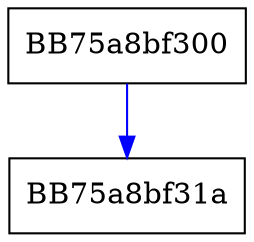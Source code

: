 digraph is_number {
  node [shape="box"];
  graph [splines=ortho];
  BB75a8bf300 -> BB75a8bf31a [color="blue"];
}